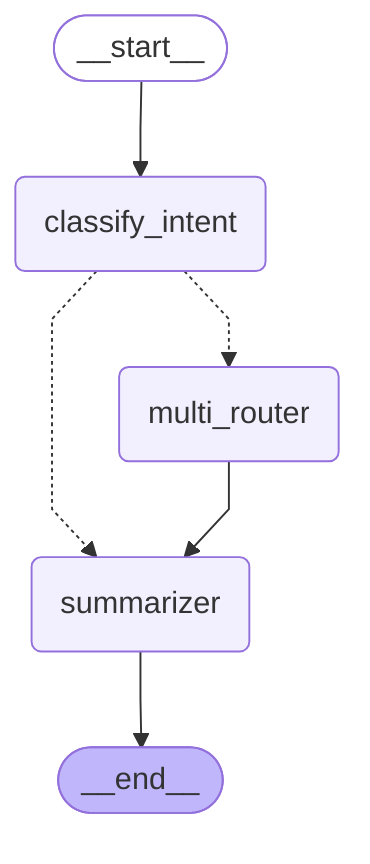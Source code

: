 ---
config:
  flowchart:
    curve: linear
---
graph TD;
	__start__([<p>__start__</p>]):::first
	classify_intent(classify_intent)
	multi_router(multi_router)
	summarizer(summarizer)
	__end__([<p>__end__</p>]):::last
	__start__ --> classify_intent;
	classify_intent -.-> multi_router;
	classify_intent -.-> summarizer;
	multi_router --> summarizer;
	summarizer --> __end__;
	classDef default fill:#f2f0ff,line-height:1.2
	classDef first fill-opacity:0
	classDef last fill:#bfb6fc